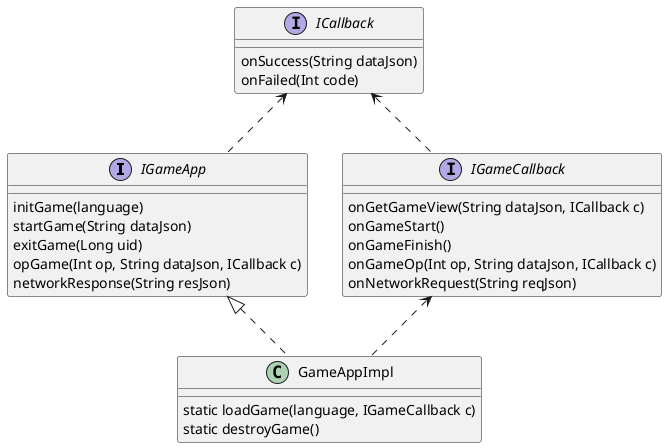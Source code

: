 @startuml native_game_class

/'startGame dataJson: {"mode":0,"uid":1001,"players":[{"uid":1001,"name":"tony","avatar_url":""}]}'/
/'opGame dataJson: {"mode":0,"uid":1001,"players":[{"uid":1001,"name":"tony","avatar_url":""}]}'/
interface IGameApp {
    initGame(language)
    startGame(String dataJson)
    exitGame(Long uid)
    opGame(Int op, String dataJson, ICallback c)
    networkResponse(String resJson)
}

class GameAppImpl {
    static loadGame(language, IGameCallback c)
    static destroyGame()
}

IGameApp <|.. GameAppImpl

IGameCallback <.. GameAppImpl
ICallback <.. IGameApp

interface IGameCallback {
    onGetGameView(String dataJson, ICallback c)
    onGameStart()
    onGameFinish()
    onGameOp(Int op, String dataJson, ICallback c)
    onNetworkRequest(String reqJson)
}

ICallback <.. IGameCallback

/'dataJson: {"view_size":{"width":0,"height":0},"game_rect":{"postion":{"x":0,"y":0},"size":{"width":0,"height":0}}}'/
interface ICallback {
    onSuccess(String dataJson)
    onFailed(Int code)
}

@enduml
